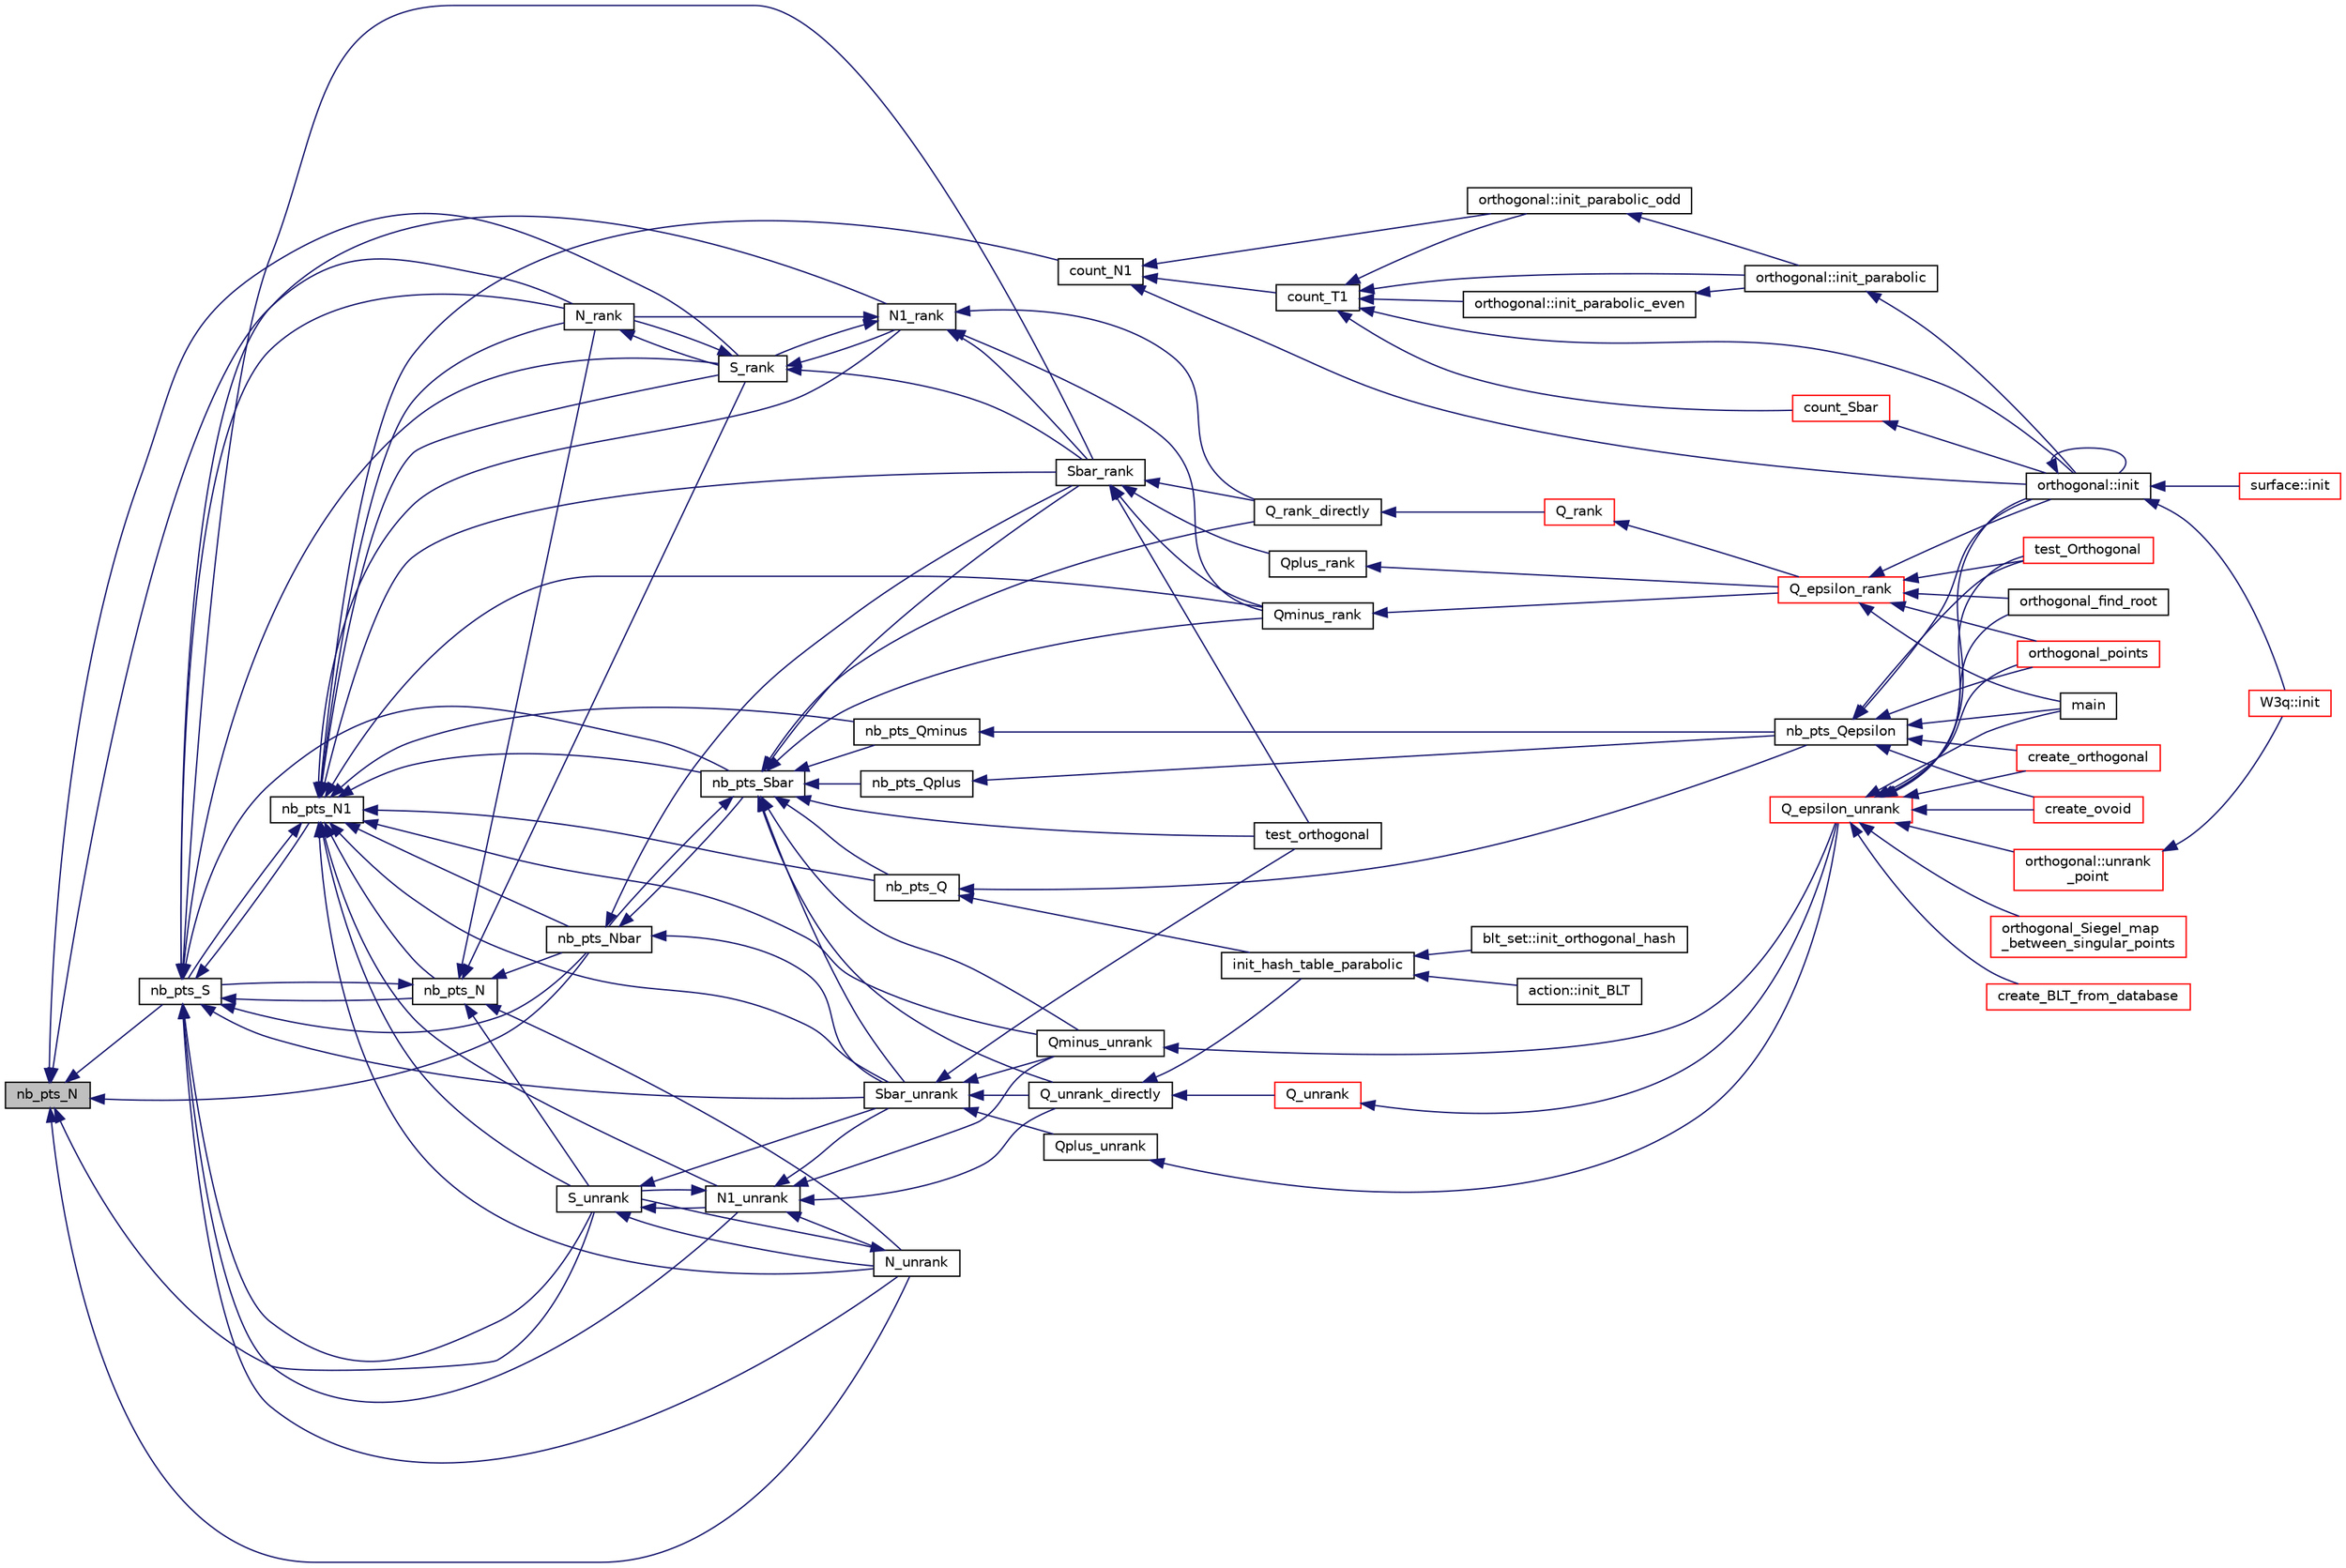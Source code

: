 digraph "nb_pts_N"
{
  edge [fontname="Helvetica",fontsize="10",labelfontname="Helvetica",labelfontsize="10"];
  node [fontname="Helvetica",fontsize="10",shape=record];
  rankdir="LR";
  Node8333 [label="nb_pts_N",height=0.2,width=0.4,color="black", fillcolor="grey75", style="filled", fontcolor="black"];
  Node8333 -> Node8334 [dir="back",color="midnightblue",fontsize="10",style="solid",fontname="Helvetica"];
  Node8334 [label="nb_pts_S",height=0.2,width=0.4,color="black", fillcolor="white", style="filled",URL="$db/da0/lib_2foundations_2geometry_2orthogonal__points_8_c.html#a9bc3dec6e722644d182738102c3e04f3"];
  Node8334 -> Node8335 [dir="back",color="midnightblue",fontsize="10",style="solid",fontname="Helvetica"];
  Node8335 [label="nb_pts_N",height=0.2,width=0.4,color="black", fillcolor="white", style="filled",URL="$db/da0/lib_2foundations_2geometry_2orthogonal__points_8_c.html#a93e16898c27b1d1c0a6405a7b0615ba6"];
  Node8335 -> Node8334 [dir="back",color="midnightblue",fontsize="10",style="solid",fontname="Helvetica"];
  Node8335 -> Node8336 [dir="back",color="midnightblue",fontsize="10",style="solid",fontname="Helvetica"];
  Node8336 [label="nb_pts_Nbar",height=0.2,width=0.4,color="black", fillcolor="white", style="filled",URL="$db/da0/lib_2foundations_2geometry_2orthogonal__points_8_c.html#a51b4684a176c6841fd3cd6c34c684c2c"];
  Node8336 -> Node8337 [dir="back",color="midnightblue",fontsize="10",style="solid",fontname="Helvetica"];
  Node8337 [label="nb_pts_Sbar",height=0.2,width=0.4,color="black", fillcolor="white", style="filled",URL="$db/da0/lib_2foundations_2geometry_2orthogonal__points_8_c.html#a986dda26505c9934c771578b084f67cc"];
  Node8337 -> Node8338 [dir="back",color="midnightblue",fontsize="10",style="solid",fontname="Helvetica"];
  Node8338 [label="nb_pts_Q",height=0.2,width=0.4,color="black", fillcolor="white", style="filled",URL="$db/da0/lib_2foundations_2geometry_2orthogonal__points_8_c.html#a625e7781bbd5d9989694bcf83e0ac558"];
  Node8338 -> Node8339 [dir="back",color="midnightblue",fontsize="10",style="solid",fontname="Helvetica"];
  Node8339 [label="nb_pts_Qepsilon",height=0.2,width=0.4,color="black", fillcolor="white", style="filled",URL="$db/da0/lib_2foundations_2geometry_2orthogonal__points_8_c.html#acbf91472684f545d7c79eecc893cc250"];
  Node8339 -> Node8340 [dir="back",color="midnightblue",fontsize="10",style="solid",fontname="Helvetica"];
  Node8340 [label="main",height=0.2,width=0.4,color="black", fillcolor="white", style="filled",URL="$d1/d15/apps_2combinatorics_2orthogonal_8_c.html#a3c04138a5bfe5d72780bb7e82a18e627"];
  Node8339 -> Node8341 [dir="back",color="midnightblue",fontsize="10",style="solid",fontname="Helvetica"];
  Node8341 [label="orthogonal::init",height=0.2,width=0.4,color="black", fillcolor="white", style="filled",URL="$d7/daa/classorthogonal.html#a8bd53ba30f34ac50889503f0f3ef6deb"];
  Node8341 -> Node8341 [dir="back",color="midnightblue",fontsize="10",style="solid",fontname="Helvetica"];
  Node8341 -> Node8342 [dir="back",color="midnightblue",fontsize="10",style="solid",fontname="Helvetica"];
  Node8342 [label="surface::init",height=0.2,width=0.4,color="red", fillcolor="white", style="filled",URL="$d5/d88/classsurface.html#a90570b0ca6ab02988159f2c40cb27308"];
  Node8341 -> Node8348 [dir="back",color="midnightblue",fontsize="10",style="solid",fontname="Helvetica"];
  Node8348 [label="W3q::init",height=0.2,width=0.4,color="red", fillcolor="white", style="filled",URL="$de/d2c/class_w3q.html#a215fe070895a4915537fcb1bfba4f777"];
  Node8339 -> Node8350 [dir="back",color="midnightblue",fontsize="10",style="solid",fontname="Helvetica"];
  Node8350 [label="create_ovoid",height=0.2,width=0.4,color="red", fillcolor="white", style="filled",URL="$d9/dbf/projective__space_2ovoid_8_c.html#a812088e2c64cb8a0834e9eacae4b92a6"];
  Node8339 -> Node8352 [dir="back",color="midnightblue",fontsize="10",style="solid",fontname="Helvetica"];
  Node8352 [label="test_Orthogonal",height=0.2,width=0.4,color="red", fillcolor="white", style="filled",URL="$db/da0/lib_2foundations_2geometry_2orthogonal__points_8_c.html#a071f90f8a33649e2d4a8f5c9a401a4f4"];
  Node8339 -> Node8354 [dir="back",color="midnightblue",fontsize="10",style="solid",fontname="Helvetica"];
  Node8354 [label="orthogonal_points",height=0.2,width=0.4,color="red", fillcolor="white", style="filled",URL="$d7/d83/points_8_c.html#a2a86a595e599aecd619f0046595252e4"];
  Node8339 -> Node8356 [dir="back",color="midnightblue",fontsize="10",style="solid",fontname="Helvetica"];
  Node8356 [label="create_orthogonal",height=0.2,width=0.4,color="red", fillcolor="white", style="filled",URL="$d4/d67/geometry_8h.html#af56e0787251ddb889edb236e423aff02"];
  Node8338 -> Node8358 [dir="back",color="midnightblue",fontsize="10",style="solid",fontname="Helvetica"];
  Node8358 [label="init_hash_table_parabolic",height=0.2,width=0.4,color="black", fillcolor="white", style="filled",URL="$db/da0/lib_2foundations_2geometry_2orthogonal__points_8_c.html#ac0501667678e59124c88842414489011"];
  Node8358 -> Node8359 [dir="back",color="midnightblue",fontsize="10",style="solid",fontname="Helvetica"];
  Node8359 [label="blt_set::init_orthogonal_hash",height=0.2,width=0.4,color="black", fillcolor="white", style="filled",URL="$d1/d3d/classblt__set.html#ad8a73370e16f2adf30172c3159ca8a74"];
  Node8358 -> Node8360 [dir="back",color="midnightblue",fontsize="10",style="solid",fontname="Helvetica"];
  Node8360 [label="action::init_BLT",height=0.2,width=0.4,color="black", fillcolor="white", style="filled",URL="$d2/d86/classaction.html#a0d33ca0ebe7467b984c3058520e02a0c"];
  Node8337 -> Node8361 [dir="back",color="midnightblue",fontsize="10",style="solid",fontname="Helvetica"];
  Node8361 [label="nb_pts_Qplus",height=0.2,width=0.4,color="black", fillcolor="white", style="filled",URL="$db/da0/lib_2foundations_2geometry_2orthogonal__points_8_c.html#a4c95a5cbf04d2ff4889759cc15ae1464"];
  Node8361 -> Node8339 [dir="back",color="midnightblue",fontsize="10",style="solid",fontname="Helvetica"];
  Node8337 -> Node8362 [dir="back",color="midnightblue",fontsize="10",style="solid",fontname="Helvetica"];
  Node8362 [label="nb_pts_Qminus",height=0.2,width=0.4,color="black", fillcolor="white", style="filled",URL="$db/da0/lib_2foundations_2geometry_2orthogonal__points_8_c.html#afb08f069d48d59325fdeeb235003ac75"];
  Node8362 -> Node8339 [dir="back",color="midnightblue",fontsize="10",style="solid",fontname="Helvetica"];
  Node8337 -> Node8363 [dir="back",color="midnightblue",fontsize="10",style="solid",fontname="Helvetica"];
  Node8363 [label="Q_unrank_directly",height=0.2,width=0.4,color="black", fillcolor="white", style="filled",URL="$db/da0/lib_2foundations_2geometry_2orthogonal__points_8_c.html#a105e7e72249e78fcf0785c69099d90ce"];
  Node8363 -> Node8358 [dir="back",color="midnightblue",fontsize="10",style="solid",fontname="Helvetica"];
  Node8363 -> Node8364 [dir="back",color="midnightblue",fontsize="10",style="solid",fontname="Helvetica"];
  Node8364 [label="Q_unrank",height=0.2,width=0.4,color="red", fillcolor="white", style="filled",URL="$db/da0/lib_2foundations_2geometry_2orthogonal__points_8_c.html#a6d02923d5b54ef796934e753e6f5b65b"];
  Node8364 -> Node8365 [dir="back",color="midnightblue",fontsize="10",style="solid",fontname="Helvetica"];
  Node8365 [label="Q_epsilon_unrank",height=0.2,width=0.4,color="red", fillcolor="white", style="filled",URL="$db/da0/lib_2foundations_2geometry_2orthogonal__points_8_c.html#af162c4d30d4a6528299e37551c353e7b"];
  Node8365 -> Node8340 [dir="back",color="midnightblue",fontsize="10",style="solid",fontname="Helvetica"];
  Node8365 -> Node8366 [dir="back",color="midnightblue",fontsize="10",style="solid",fontname="Helvetica"];
  Node8366 [label="orthogonal::unrank\l_point",height=0.2,width=0.4,color="red", fillcolor="white", style="filled",URL="$d7/daa/classorthogonal.html#ab655117100f7c66c19817b84ac5ac0a0"];
  Node8366 -> Node8348 [dir="back",color="midnightblue",fontsize="10",style="solid",fontname="Helvetica"];
  Node8365 -> Node8341 [dir="back",color="midnightblue",fontsize="10",style="solid",fontname="Helvetica"];
  Node8365 -> Node8350 [dir="back",color="midnightblue",fontsize="10",style="solid",fontname="Helvetica"];
  Node8365 -> Node8352 [dir="back",color="midnightblue",fontsize="10",style="solid",fontname="Helvetica"];
  Node8365 -> Node8794 [dir="back",color="midnightblue",fontsize="10",style="solid",fontname="Helvetica"];
  Node8794 [label="orthogonal_Siegel_map\l_between_singular_points",height=0.2,width=0.4,color="red", fillcolor="white", style="filled",URL="$db/da0/lib_2foundations_2geometry_2orthogonal__points_8_c.html#a2c6c42534b7915aacd84bb9725488fa9"];
  Node8365 -> Node8796 [dir="back",color="midnightblue",fontsize="10",style="solid",fontname="Helvetica"];
  Node8796 [label="orthogonal_find_root",height=0.2,width=0.4,color="black", fillcolor="white", style="filled",URL="$db/da0/lib_2foundations_2geometry_2orthogonal__points_8_c.html#a6c7b16f839dc3e1ee95f61a37139c8a0"];
  Node8365 -> Node8354 [dir="back",color="midnightblue",fontsize="10",style="solid",fontname="Helvetica"];
  Node8365 -> Node8797 [dir="back",color="midnightblue",fontsize="10",style="solid",fontname="Helvetica"];
  Node8797 [label="create_BLT_from_database",height=0.2,width=0.4,color="red", fillcolor="white", style="filled",URL="$d4/d67/geometry_8h.html#a15bdf4e24e26757ef7b2e16f06afd1e6"];
  Node8365 -> Node8356 [dir="back",color="midnightblue",fontsize="10",style="solid",fontname="Helvetica"];
  Node8337 -> Node8806 [dir="back",color="midnightblue",fontsize="10",style="solid",fontname="Helvetica"];
  Node8806 [label="Q_rank_directly",height=0.2,width=0.4,color="black", fillcolor="white", style="filled",URL="$db/da0/lib_2foundations_2geometry_2orthogonal__points_8_c.html#a5f856abfc1a984dc77a7e21a239ab88e"];
  Node8806 -> Node8807 [dir="back",color="midnightblue",fontsize="10",style="solid",fontname="Helvetica"];
  Node8807 [label="Q_rank",height=0.2,width=0.4,color="red", fillcolor="white", style="filled",URL="$db/da0/lib_2foundations_2geometry_2orthogonal__points_8_c.html#ad2671f4db3224df1e22494b9d946375e"];
  Node8807 -> Node8808 [dir="back",color="midnightblue",fontsize="10",style="solid",fontname="Helvetica"];
  Node8808 [label="Q_epsilon_rank",height=0.2,width=0.4,color="red", fillcolor="white", style="filled",URL="$db/da0/lib_2foundations_2geometry_2orthogonal__points_8_c.html#a0949e1151174e2988aa697cb31942e97"];
  Node8808 -> Node8340 [dir="back",color="midnightblue",fontsize="10",style="solid",fontname="Helvetica"];
  Node8808 -> Node8341 [dir="back",color="midnightblue",fontsize="10",style="solid",fontname="Helvetica"];
  Node8808 -> Node8352 [dir="back",color="midnightblue",fontsize="10",style="solid",fontname="Helvetica"];
  Node8808 -> Node8796 [dir="back",color="midnightblue",fontsize="10",style="solid",fontname="Helvetica"];
  Node8808 -> Node8354 [dir="back",color="midnightblue",fontsize="10",style="solid",fontname="Helvetica"];
  Node8337 -> Node8823 [dir="back",color="midnightblue",fontsize="10",style="solid",fontname="Helvetica"];
  Node8823 [label="Qminus_unrank",height=0.2,width=0.4,color="black", fillcolor="white", style="filled",URL="$db/da0/lib_2foundations_2geometry_2orthogonal__points_8_c.html#ac2dd18f435ab479095b836a483c12c7d"];
  Node8823 -> Node8365 [dir="back",color="midnightblue",fontsize="10",style="solid",fontname="Helvetica"];
  Node8337 -> Node8824 [dir="back",color="midnightblue",fontsize="10",style="solid",fontname="Helvetica"];
  Node8824 [label="Qminus_rank",height=0.2,width=0.4,color="black", fillcolor="white", style="filled",URL="$db/da0/lib_2foundations_2geometry_2orthogonal__points_8_c.html#aec3e3dad3c2c12fa081edab0af2cb91a"];
  Node8824 -> Node8808 [dir="back",color="midnightblue",fontsize="10",style="solid",fontname="Helvetica"];
  Node8337 -> Node8336 [dir="back",color="midnightblue",fontsize="10",style="solid",fontname="Helvetica"];
  Node8337 -> Node8825 [dir="back",color="midnightblue",fontsize="10",style="solid",fontname="Helvetica"];
  Node8825 [label="Sbar_unrank",height=0.2,width=0.4,color="black", fillcolor="white", style="filled",URL="$db/da0/lib_2foundations_2geometry_2orthogonal__points_8_c.html#a65d9b9ccfff12dd92f4f4e8360701c98"];
  Node8825 -> Node8363 [dir="back",color="midnightblue",fontsize="10",style="solid",fontname="Helvetica"];
  Node8825 -> Node8826 [dir="back",color="midnightblue",fontsize="10",style="solid",fontname="Helvetica"];
  Node8826 [label="Qplus_unrank",height=0.2,width=0.4,color="black", fillcolor="white", style="filled",URL="$db/da0/lib_2foundations_2geometry_2orthogonal__points_8_c.html#ad50512edd586919700e033744b4a03c8"];
  Node8826 -> Node8365 [dir="back",color="midnightblue",fontsize="10",style="solid",fontname="Helvetica"];
  Node8825 -> Node8823 [dir="back",color="midnightblue",fontsize="10",style="solid",fontname="Helvetica"];
  Node8825 -> Node8827 [dir="back",color="midnightblue",fontsize="10",style="solid",fontname="Helvetica"];
  Node8827 [label="test_orthogonal",height=0.2,width=0.4,color="black", fillcolor="white", style="filled",URL="$db/da0/lib_2foundations_2geometry_2orthogonal__points_8_c.html#ac991de424f12f1e96291c9df540caf16"];
  Node8337 -> Node8828 [dir="back",color="midnightblue",fontsize="10",style="solid",fontname="Helvetica"];
  Node8828 [label="Sbar_rank",height=0.2,width=0.4,color="black", fillcolor="white", style="filled",URL="$db/da0/lib_2foundations_2geometry_2orthogonal__points_8_c.html#a9f987613e1f3dd623ce4032443a5a4a3"];
  Node8828 -> Node8806 [dir="back",color="midnightblue",fontsize="10",style="solid",fontname="Helvetica"];
  Node8828 -> Node8829 [dir="back",color="midnightblue",fontsize="10",style="solid",fontname="Helvetica"];
  Node8829 [label="Qplus_rank",height=0.2,width=0.4,color="black", fillcolor="white", style="filled",URL="$db/da0/lib_2foundations_2geometry_2orthogonal__points_8_c.html#aaa1be357d007a845ce2866169d63afb7"];
  Node8829 -> Node8808 [dir="back",color="midnightblue",fontsize="10",style="solid",fontname="Helvetica"];
  Node8828 -> Node8824 [dir="back",color="midnightblue",fontsize="10",style="solid",fontname="Helvetica"];
  Node8828 -> Node8827 [dir="back",color="midnightblue",fontsize="10",style="solid",fontname="Helvetica"];
  Node8337 -> Node8827 [dir="back",color="midnightblue",fontsize="10",style="solid",fontname="Helvetica"];
  Node8336 -> Node8825 [dir="back",color="midnightblue",fontsize="10",style="solid",fontname="Helvetica"];
  Node8336 -> Node8828 [dir="back",color="midnightblue",fontsize="10",style="solid",fontname="Helvetica"];
  Node8335 -> Node8830 [dir="back",color="midnightblue",fontsize="10",style="solid",fontname="Helvetica"];
  Node8830 [label="S_unrank",height=0.2,width=0.4,color="black", fillcolor="white", style="filled",URL="$db/da0/lib_2foundations_2geometry_2orthogonal__points_8_c.html#a18964a35af25f1b4a85f4eaeb1543d92"];
  Node8830 -> Node8831 [dir="back",color="midnightblue",fontsize="10",style="solid",fontname="Helvetica"];
  Node8831 [label="N_unrank",height=0.2,width=0.4,color="black", fillcolor="white", style="filled",URL="$db/da0/lib_2foundations_2geometry_2orthogonal__points_8_c.html#ab79724bd19da3bc1b383550113f9d7aa"];
  Node8831 -> Node8830 [dir="back",color="midnightblue",fontsize="10",style="solid",fontname="Helvetica"];
  Node8830 -> Node8832 [dir="back",color="midnightblue",fontsize="10",style="solid",fontname="Helvetica"];
  Node8832 [label="N1_unrank",height=0.2,width=0.4,color="black", fillcolor="white", style="filled",URL="$db/da0/lib_2foundations_2geometry_2orthogonal__points_8_c.html#aa9427e27f7f207c1baff3a34cc5d78cf"];
  Node8832 -> Node8363 [dir="back",color="midnightblue",fontsize="10",style="solid",fontname="Helvetica"];
  Node8832 -> Node8823 [dir="back",color="midnightblue",fontsize="10",style="solid",fontname="Helvetica"];
  Node8832 -> Node8830 [dir="back",color="midnightblue",fontsize="10",style="solid",fontname="Helvetica"];
  Node8832 -> Node8831 [dir="back",color="midnightblue",fontsize="10",style="solid",fontname="Helvetica"];
  Node8832 -> Node8825 [dir="back",color="midnightblue",fontsize="10",style="solid",fontname="Helvetica"];
  Node8830 -> Node8825 [dir="back",color="midnightblue",fontsize="10",style="solid",fontname="Helvetica"];
  Node8335 -> Node8831 [dir="back",color="midnightblue",fontsize="10",style="solid",fontname="Helvetica"];
  Node8335 -> Node8833 [dir="back",color="midnightblue",fontsize="10",style="solid",fontname="Helvetica"];
  Node8833 [label="S_rank",height=0.2,width=0.4,color="black", fillcolor="white", style="filled",URL="$db/da0/lib_2foundations_2geometry_2orthogonal__points_8_c.html#a3a31f4ab7622dfd1d56e995cee509faa"];
  Node8833 -> Node8834 [dir="back",color="midnightblue",fontsize="10",style="solid",fontname="Helvetica"];
  Node8834 [label="N_rank",height=0.2,width=0.4,color="black", fillcolor="white", style="filled",URL="$db/da0/lib_2foundations_2geometry_2orthogonal__points_8_c.html#a750a27350273e325e879377a9ee17bbb"];
  Node8834 -> Node8833 [dir="back",color="midnightblue",fontsize="10",style="solid",fontname="Helvetica"];
  Node8833 -> Node8835 [dir="back",color="midnightblue",fontsize="10",style="solid",fontname="Helvetica"];
  Node8835 [label="N1_rank",height=0.2,width=0.4,color="black", fillcolor="white", style="filled",URL="$db/da0/lib_2foundations_2geometry_2orthogonal__points_8_c.html#aeb5e4527dd73fce52439f30400b9946a"];
  Node8835 -> Node8806 [dir="back",color="midnightblue",fontsize="10",style="solid",fontname="Helvetica"];
  Node8835 -> Node8824 [dir="back",color="midnightblue",fontsize="10",style="solid",fontname="Helvetica"];
  Node8835 -> Node8833 [dir="back",color="midnightblue",fontsize="10",style="solid",fontname="Helvetica"];
  Node8835 -> Node8834 [dir="back",color="midnightblue",fontsize="10",style="solid",fontname="Helvetica"];
  Node8835 -> Node8828 [dir="back",color="midnightblue",fontsize="10",style="solid",fontname="Helvetica"];
  Node8833 -> Node8828 [dir="back",color="midnightblue",fontsize="10",style="solid",fontname="Helvetica"];
  Node8335 -> Node8834 [dir="back",color="midnightblue",fontsize="10",style="solid",fontname="Helvetica"];
  Node8334 -> Node8836 [dir="back",color="midnightblue",fontsize="10",style="solid",fontname="Helvetica"];
  Node8836 [label="nb_pts_N1",height=0.2,width=0.4,color="black", fillcolor="white", style="filled",URL="$db/da0/lib_2foundations_2geometry_2orthogonal__points_8_c.html#ae0f2e1c76523db67b4ec9629ccc35bc6"];
  Node8836 -> Node8837 [dir="back",color="midnightblue",fontsize="10",style="solid",fontname="Helvetica"];
  Node8837 [label="count_N1",height=0.2,width=0.4,color="black", fillcolor="white", style="filled",URL="$db/da0/lib_2foundations_2geometry_2orthogonal__points_8_c.html#a879b579a4ddaffbc75b230e81e33dcf4"];
  Node8837 -> Node8341 [dir="back",color="midnightblue",fontsize="10",style="solid",fontname="Helvetica"];
  Node8837 -> Node8838 [dir="back",color="midnightblue",fontsize="10",style="solid",fontname="Helvetica"];
  Node8838 [label="orthogonal::init_parabolic_odd",height=0.2,width=0.4,color="black", fillcolor="white", style="filled",URL="$d7/daa/classorthogonal.html#adeb14ce7821acee632e1a1ca3975a201"];
  Node8838 -> Node8839 [dir="back",color="midnightblue",fontsize="10",style="solid",fontname="Helvetica"];
  Node8839 [label="orthogonal::init_parabolic",height=0.2,width=0.4,color="black", fillcolor="white", style="filled",URL="$d7/daa/classorthogonal.html#aef84a93f2f8973a3b5fc2d7d48b1d5ed"];
  Node8839 -> Node8341 [dir="back",color="midnightblue",fontsize="10",style="solid",fontname="Helvetica"];
  Node8837 -> Node8840 [dir="back",color="midnightblue",fontsize="10",style="solid",fontname="Helvetica"];
  Node8840 [label="count_T1",height=0.2,width=0.4,color="black", fillcolor="white", style="filled",URL="$db/da0/lib_2foundations_2geometry_2orthogonal__points_8_c.html#af42a0ed4f726c58cdeb601b55bddf0ce"];
  Node8840 -> Node8341 [dir="back",color="midnightblue",fontsize="10",style="solid",fontname="Helvetica"];
  Node8840 -> Node8839 [dir="back",color="midnightblue",fontsize="10",style="solid",fontname="Helvetica"];
  Node8840 -> Node8841 [dir="back",color="midnightblue",fontsize="10",style="solid",fontname="Helvetica"];
  Node8841 [label="orthogonal::init_parabolic_even",height=0.2,width=0.4,color="black", fillcolor="white", style="filled",URL="$d7/daa/classorthogonal.html#a495354fe027c383b4dd9ee3906dcde92"];
  Node8841 -> Node8839 [dir="back",color="midnightblue",fontsize="10",style="solid",fontname="Helvetica"];
  Node8840 -> Node8838 [dir="back",color="midnightblue",fontsize="10",style="solid",fontname="Helvetica"];
  Node8840 -> Node8842 [dir="back",color="midnightblue",fontsize="10",style="solid",fontname="Helvetica"];
  Node8842 [label="count_Sbar",height=0.2,width=0.4,color="red", fillcolor="white", style="filled",URL="$db/da0/lib_2foundations_2geometry_2orthogonal__points_8_c.html#a6b49fc2deeb261dc894f2fbe34a05e79"];
  Node8842 -> Node8341 [dir="back",color="midnightblue",fontsize="10",style="solid",fontname="Helvetica"];
  Node8836 -> Node8338 [dir="back",color="midnightblue",fontsize="10",style="solid",fontname="Helvetica"];
  Node8836 -> Node8362 [dir="back",color="midnightblue",fontsize="10",style="solid",fontname="Helvetica"];
  Node8836 -> Node8823 [dir="back",color="midnightblue",fontsize="10",style="solid",fontname="Helvetica"];
  Node8836 -> Node8824 [dir="back",color="midnightblue",fontsize="10",style="solid",fontname="Helvetica"];
  Node8836 -> Node8334 [dir="back",color="midnightblue",fontsize="10",style="solid",fontname="Helvetica"];
  Node8836 -> Node8335 [dir="back",color="midnightblue",fontsize="10",style="solid",fontname="Helvetica"];
  Node8836 -> Node8337 [dir="back",color="midnightblue",fontsize="10",style="solid",fontname="Helvetica"];
  Node8836 -> Node8336 [dir="back",color="midnightblue",fontsize="10",style="solid",fontname="Helvetica"];
  Node8836 -> Node8830 [dir="back",color="midnightblue",fontsize="10",style="solid",fontname="Helvetica"];
  Node8836 -> Node8831 [dir="back",color="midnightblue",fontsize="10",style="solid",fontname="Helvetica"];
  Node8836 -> Node8832 [dir="back",color="midnightblue",fontsize="10",style="solid",fontname="Helvetica"];
  Node8836 -> Node8825 [dir="back",color="midnightblue",fontsize="10",style="solid",fontname="Helvetica"];
  Node8836 -> Node8833 [dir="back",color="midnightblue",fontsize="10",style="solid",fontname="Helvetica"];
  Node8836 -> Node8834 [dir="back",color="midnightblue",fontsize="10",style="solid",fontname="Helvetica"];
  Node8836 -> Node8835 [dir="back",color="midnightblue",fontsize="10",style="solid",fontname="Helvetica"];
  Node8836 -> Node8828 [dir="back",color="midnightblue",fontsize="10",style="solid",fontname="Helvetica"];
  Node8334 -> Node8337 [dir="back",color="midnightblue",fontsize="10",style="solid",fontname="Helvetica"];
  Node8334 -> Node8336 [dir="back",color="midnightblue",fontsize="10",style="solid",fontname="Helvetica"];
  Node8334 -> Node8830 [dir="back",color="midnightblue",fontsize="10",style="solid",fontname="Helvetica"];
  Node8334 -> Node8831 [dir="back",color="midnightblue",fontsize="10",style="solid",fontname="Helvetica"];
  Node8334 -> Node8832 [dir="back",color="midnightblue",fontsize="10",style="solid",fontname="Helvetica"];
  Node8334 -> Node8825 [dir="back",color="midnightblue",fontsize="10",style="solid",fontname="Helvetica"];
  Node8334 -> Node8833 [dir="back",color="midnightblue",fontsize="10",style="solid",fontname="Helvetica"];
  Node8334 -> Node8834 [dir="back",color="midnightblue",fontsize="10",style="solid",fontname="Helvetica"];
  Node8334 -> Node8835 [dir="back",color="midnightblue",fontsize="10",style="solid",fontname="Helvetica"];
  Node8334 -> Node8828 [dir="back",color="midnightblue",fontsize="10",style="solid",fontname="Helvetica"];
  Node8333 -> Node8336 [dir="back",color="midnightblue",fontsize="10",style="solid",fontname="Helvetica"];
  Node8333 -> Node8830 [dir="back",color="midnightblue",fontsize="10",style="solid",fontname="Helvetica"];
  Node8333 -> Node8831 [dir="back",color="midnightblue",fontsize="10",style="solid",fontname="Helvetica"];
  Node8333 -> Node8833 [dir="back",color="midnightblue",fontsize="10",style="solid",fontname="Helvetica"];
  Node8333 -> Node8834 [dir="back",color="midnightblue",fontsize="10",style="solid",fontname="Helvetica"];
}
